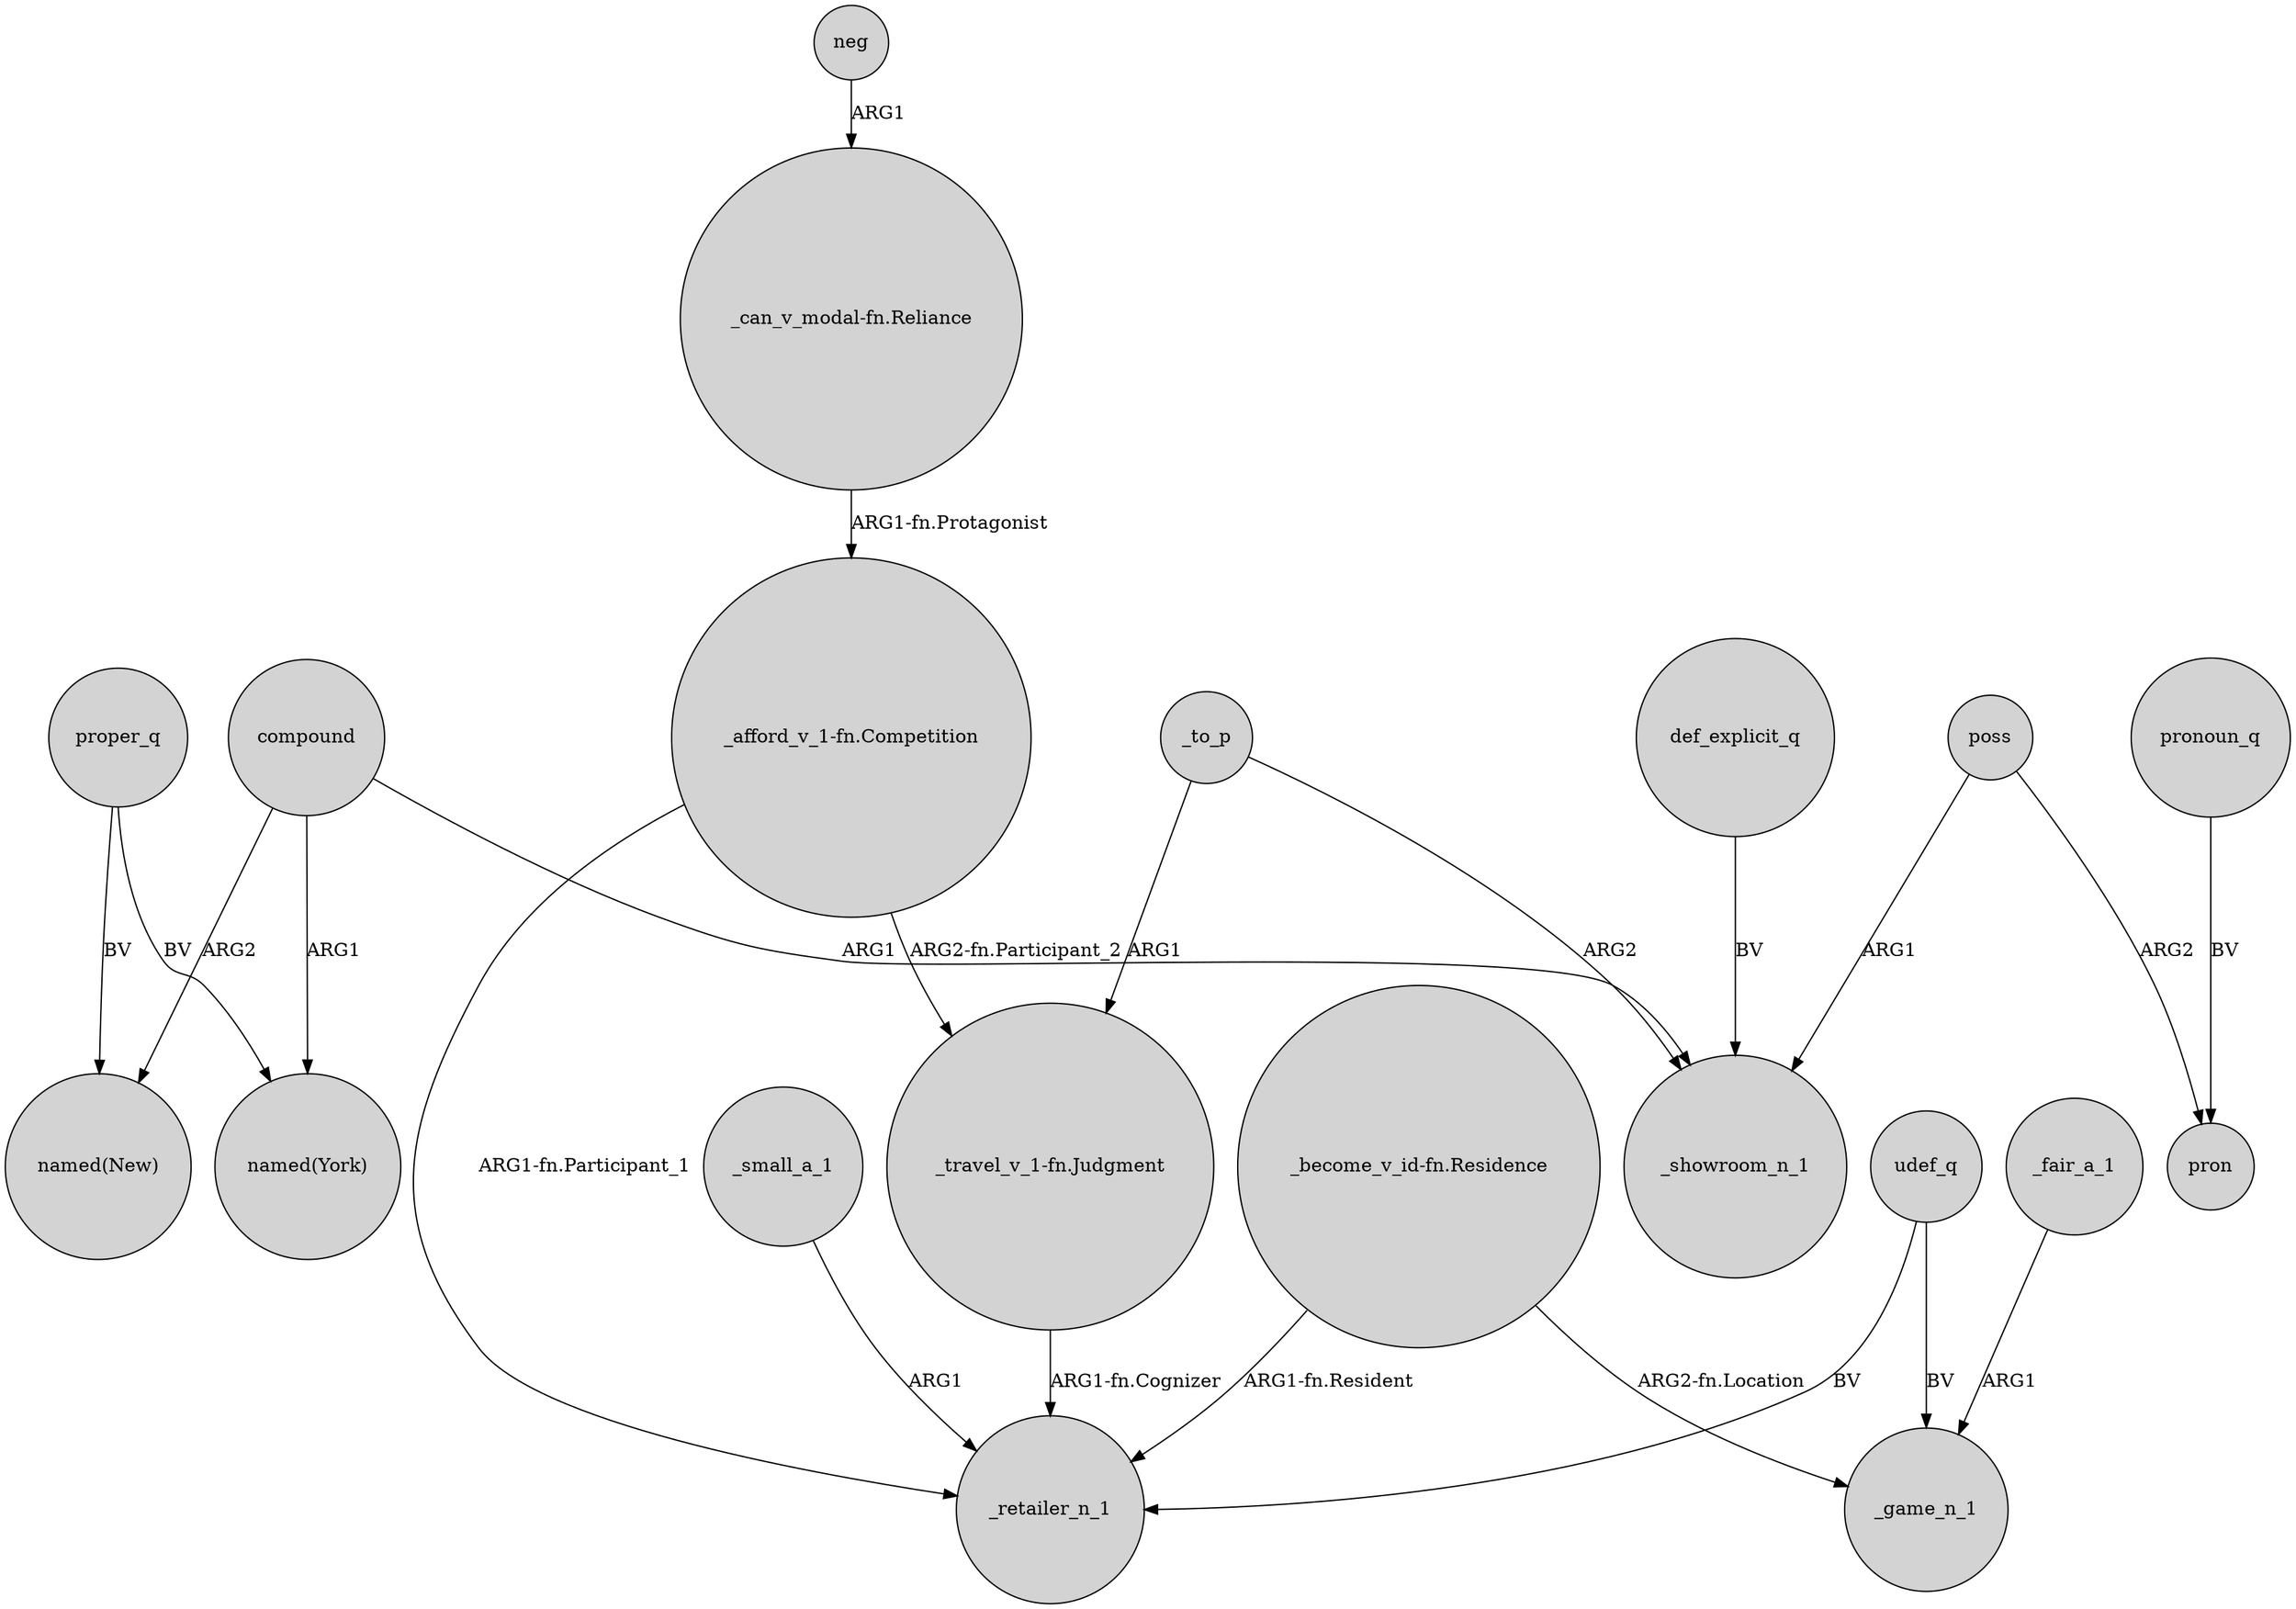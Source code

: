 digraph {
	node [shape=circle style=filled]
	compound -> _showroom_n_1 [label=ARG1]
	"_afford_v_1-fn.Competition" -> "_travel_v_1-fn.Judgment" [label="ARG2-fn.Participant_2"]
	"_afford_v_1-fn.Competition" -> _retailer_n_1 [label="ARG1-fn.Participant_1"]
	compound -> "named(New)" [label=ARG2]
	"_become_v_id-fn.Residence" -> _game_n_1 [label="ARG2-fn.Location"]
	proper_q -> "named(New)" [label=BV]
	_fair_a_1 -> _game_n_1 [label=ARG1]
	neg -> "_can_v_modal-fn.Reliance" [label=ARG1]
	proper_q -> "named(York)" [label=BV]
	_to_p -> _showroom_n_1 [label=ARG2]
	pronoun_q -> pron [label=BV]
	poss -> pron [label=ARG2]
	"_become_v_id-fn.Residence" -> _retailer_n_1 [label="ARG1-fn.Resident"]
	_to_p -> "_travel_v_1-fn.Judgment" [label=ARG1]
	"_travel_v_1-fn.Judgment" -> _retailer_n_1 [label="ARG1-fn.Cognizer"]
	"_can_v_modal-fn.Reliance" -> "_afford_v_1-fn.Competition" [label="ARG1-fn.Protagonist"]
	_small_a_1 -> _retailer_n_1 [label=ARG1]
	def_explicit_q -> _showroom_n_1 [label=BV]
	udef_q -> _retailer_n_1 [label=BV]
	compound -> "named(York)" [label=ARG1]
	poss -> _showroom_n_1 [label=ARG1]
	udef_q -> _game_n_1 [label=BV]
}
